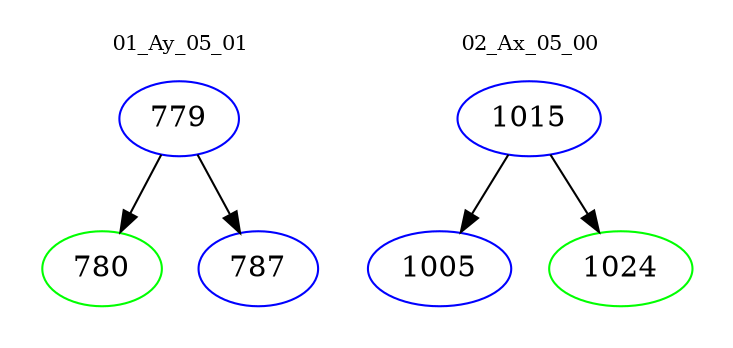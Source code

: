 digraph{
subgraph cluster_0 {
color = white
label = "01_Ay_05_01";
fontsize=10;
T0_779 [label="779", color="blue"]
T0_779 -> T0_780 [color="black"]
T0_780 [label="780", color="green"]
T0_779 -> T0_787 [color="black"]
T0_787 [label="787", color="blue"]
}
subgraph cluster_1 {
color = white
label = "02_Ax_05_00";
fontsize=10;
T1_1015 [label="1015", color="blue"]
T1_1015 -> T1_1005 [color="black"]
T1_1005 [label="1005", color="blue"]
T1_1015 -> T1_1024 [color="black"]
T1_1024 [label="1024", color="green"]
}
}
